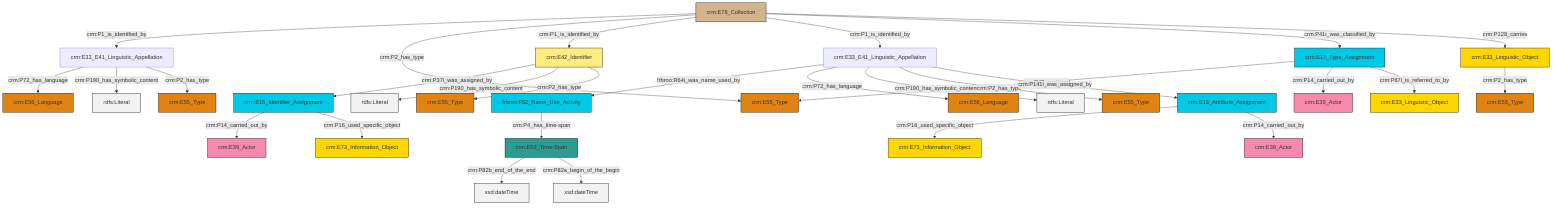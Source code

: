 graph TD
classDef Literal fill:#f2f2f2,stroke:#000000;
classDef CRM_Entity fill:#FFFFFF,stroke:#000000;
classDef Temporal_Entity fill:#00C9E6, stroke:#000000;
classDef Type fill:#E18312, stroke:#000000;
classDef Time-Span fill:#2C9C91, stroke:#000000;
classDef Appellation fill:#FFEB7F, stroke:#000000;
classDef Place fill:#008836, stroke:#000000;
classDef Persistent_Item fill:#B266B2, stroke:#000000;
classDef Conceptual_Object fill:#FFD700, stroke:#000000;
classDef Physical_Thing fill:#D2B48C, stroke:#000000;
classDef Actor fill:#f58aad, stroke:#000000;
classDef PC_Classes fill:#4ce600, stroke:#000000;
classDef Multi fill:#cccccc,stroke:#000000;

2["crm:E52_Time-Span"]:::Time-Span -->|crm:P82b_end_of_the_end| 3[xsd:dateTime]:::Literal
0["crm:E33_E41_Linguistic_Appellation"]:::Default -->|crm:P72_has_language| 6["crm:E56_Language"]:::Type
9["crm:E78_Collection"]:::Physical_Thing -->|crm:P1_is_identified_by| 0["crm:E33_E41_Linguistic_Appellation"]:::Default
10["crm:E33_E41_Linguistic_Appellation"]:::Default -->|frbroo:R64i_was_name_used_by| 11["frbroo:F52_Name_Use_Activity"]:::Temporal_Entity
10["crm:E33_E41_Linguistic_Appellation"]:::Default -->|crm:P72_has_language| 12["crm:E56_Language"]:::Type
0["crm:E33_E41_Linguistic_Appellation"]:::Default -->|crm:P190_has_symbolic_content| 14[rdfs:Literal]:::Literal
17["crm:E15_Identifier_Assignment"]:::Temporal_Entity -->|crm:P14_carried_out_by| 18["crm:E39_Actor"]:::Actor
9["crm:E78_Collection"]:::Physical_Thing -->|crm:P2_has_type| 25["crm:E55_Type"]:::Type
11["frbroo:F52_Name_Use_Activity"]:::Temporal_Entity -->|crm:P4_has_time-span| 2["crm:E52_Time-Span"]:::Time-Span
26["crm:E17_Type_Assignment"]:::Temporal_Entity -->|crm:P42_assigned| 25["crm:E55_Type"]:::Type
10["crm:E33_E41_Linguistic_Appellation"]:::Default -->|crm:P190_has_symbolic_content| 27[rdfs:Literal]:::Literal
9["crm:E78_Collection"]:::Physical_Thing -->|crm:P1_is_identified_by| 21["crm:E42_Identifier"]:::Appellation
2["crm:E52_Time-Span"]:::Time-Span -->|crm:P82a_begin_of_the_begin| 28[xsd:dateTime]:::Literal
7["crm:E13_Attribute_Assignment"]:::Temporal_Entity -->|crm:P16_used_specific_object| 29["crm:E73_Information_Object"]:::Conceptual_Object
7["crm:E13_Attribute_Assignment"]:::Temporal_Entity -->|crm:P14_carried_out_by| 32["crm:E39_Actor"]:::Actor
9["crm:E78_Collection"]:::Physical_Thing -->|crm:P1_is_identified_by| 10["crm:E33_E41_Linguistic_Appellation"]:::Default
9["crm:E78_Collection"]:::Physical_Thing -->|crm:P41i_was_classified_by| 26["crm:E17_Type_Assignment"]:::Temporal_Entity
35["crm:E33_Linguistic_Object"]:::Conceptual_Object -->|crm:P2_has_type| 4["crm:E55_Type"]:::Type
26["crm:E17_Type_Assignment"]:::Temporal_Entity -->|crm:P14_carried_out_by| 19["crm:E39_Actor"]:::Actor
10["crm:E33_E41_Linguistic_Appellation"]:::Default -->|crm:P2_has_type| 37["crm:E55_Type"]:::Type
10["crm:E33_E41_Linguistic_Appellation"]:::Default -->|crm:P141i_was_assigned_by| 7["crm:E13_Attribute_Assignment"]:::Temporal_Entity
21["crm:E42_Identifier"]:::Appellation -->|crm:P37i_was_assigned_by| 17["crm:E15_Identifier_Assignment"]:::Temporal_Entity
21["crm:E42_Identifier"]:::Appellation -->|crm:P190_has_symbolic_content| 38[rdfs:Literal]:::Literal
9["crm:E78_Collection"]:::Physical_Thing -->|crm:P128_carries| 35["crm:E33_Linguistic_Object"]:::Conceptual_Object
0["crm:E33_E41_Linguistic_Appellation"]:::Default -->|crm:P2_has_type| 15["crm:E55_Type"]:::Type
21["crm:E42_Identifier"]:::Appellation -->|crm:P2_has_type| 23["crm:E55_Type"]:::Type
26["crm:E17_Type_Assignment"]:::Temporal_Entity -->|crm:P67i_is_referred_to_by| 42["crm:E33_Linguistic_Object"]:::Conceptual_Object
17["crm:E15_Identifier_Assignment"]:::Temporal_Entity -->|crm:P16_used_specific_object| 39["crm:E73_Information_Object"]:::Conceptual_Object